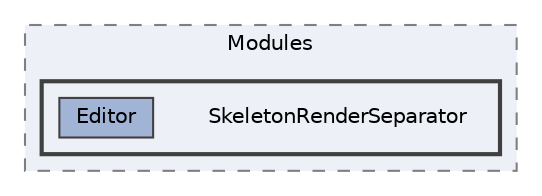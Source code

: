 digraph "external/spine-runtimes/spine-unity/Assets/Spine/Editor/spine-unity/Modules/SkeletonRenderSeparator"
{
 // LATEX_PDF_SIZE
  bgcolor="transparent";
  edge [fontname=Helvetica,fontsize=10,labelfontname=Helvetica,labelfontsize=10];
  node [fontname=Helvetica,fontsize=10,shape=box,height=0.2,width=0.4];
  compound=true
  subgraph clusterdir_3ec89b7c828970653df4e1b2452d349d {
    graph [ bgcolor="#edf0f7", pencolor="grey50", label="Modules", fontname=Helvetica,fontsize=10 style="filled,dashed", URL="dir_3ec89b7c828970653df4e1b2452d349d.html",tooltip=""]
  subgraph clusterdir_bc4373a07608071eef567d2ebc62db16 {
    graph [ bgcolor="#edf0f7", pencolor="grey25", label="", fontname=Helvetica,fontsize=10 style="filled,bold", URL="dir_bc4373a07608071eef567d2ebc62db16.html",tooltip=""]
    dir_bc4373a07608071eef567d2ebc62db16 [shape=plaintext, label="SkeletonRenderSeparator"];
  dir_c5578e652316d7de791cf41ed1507043 [label="Editor", fillcolor="#a2b4d6", color="grey25", style="filled", URL="dir_c5578e652316d7de791cf41ed1507043.html",tooltip=""];
  }
  }
}
